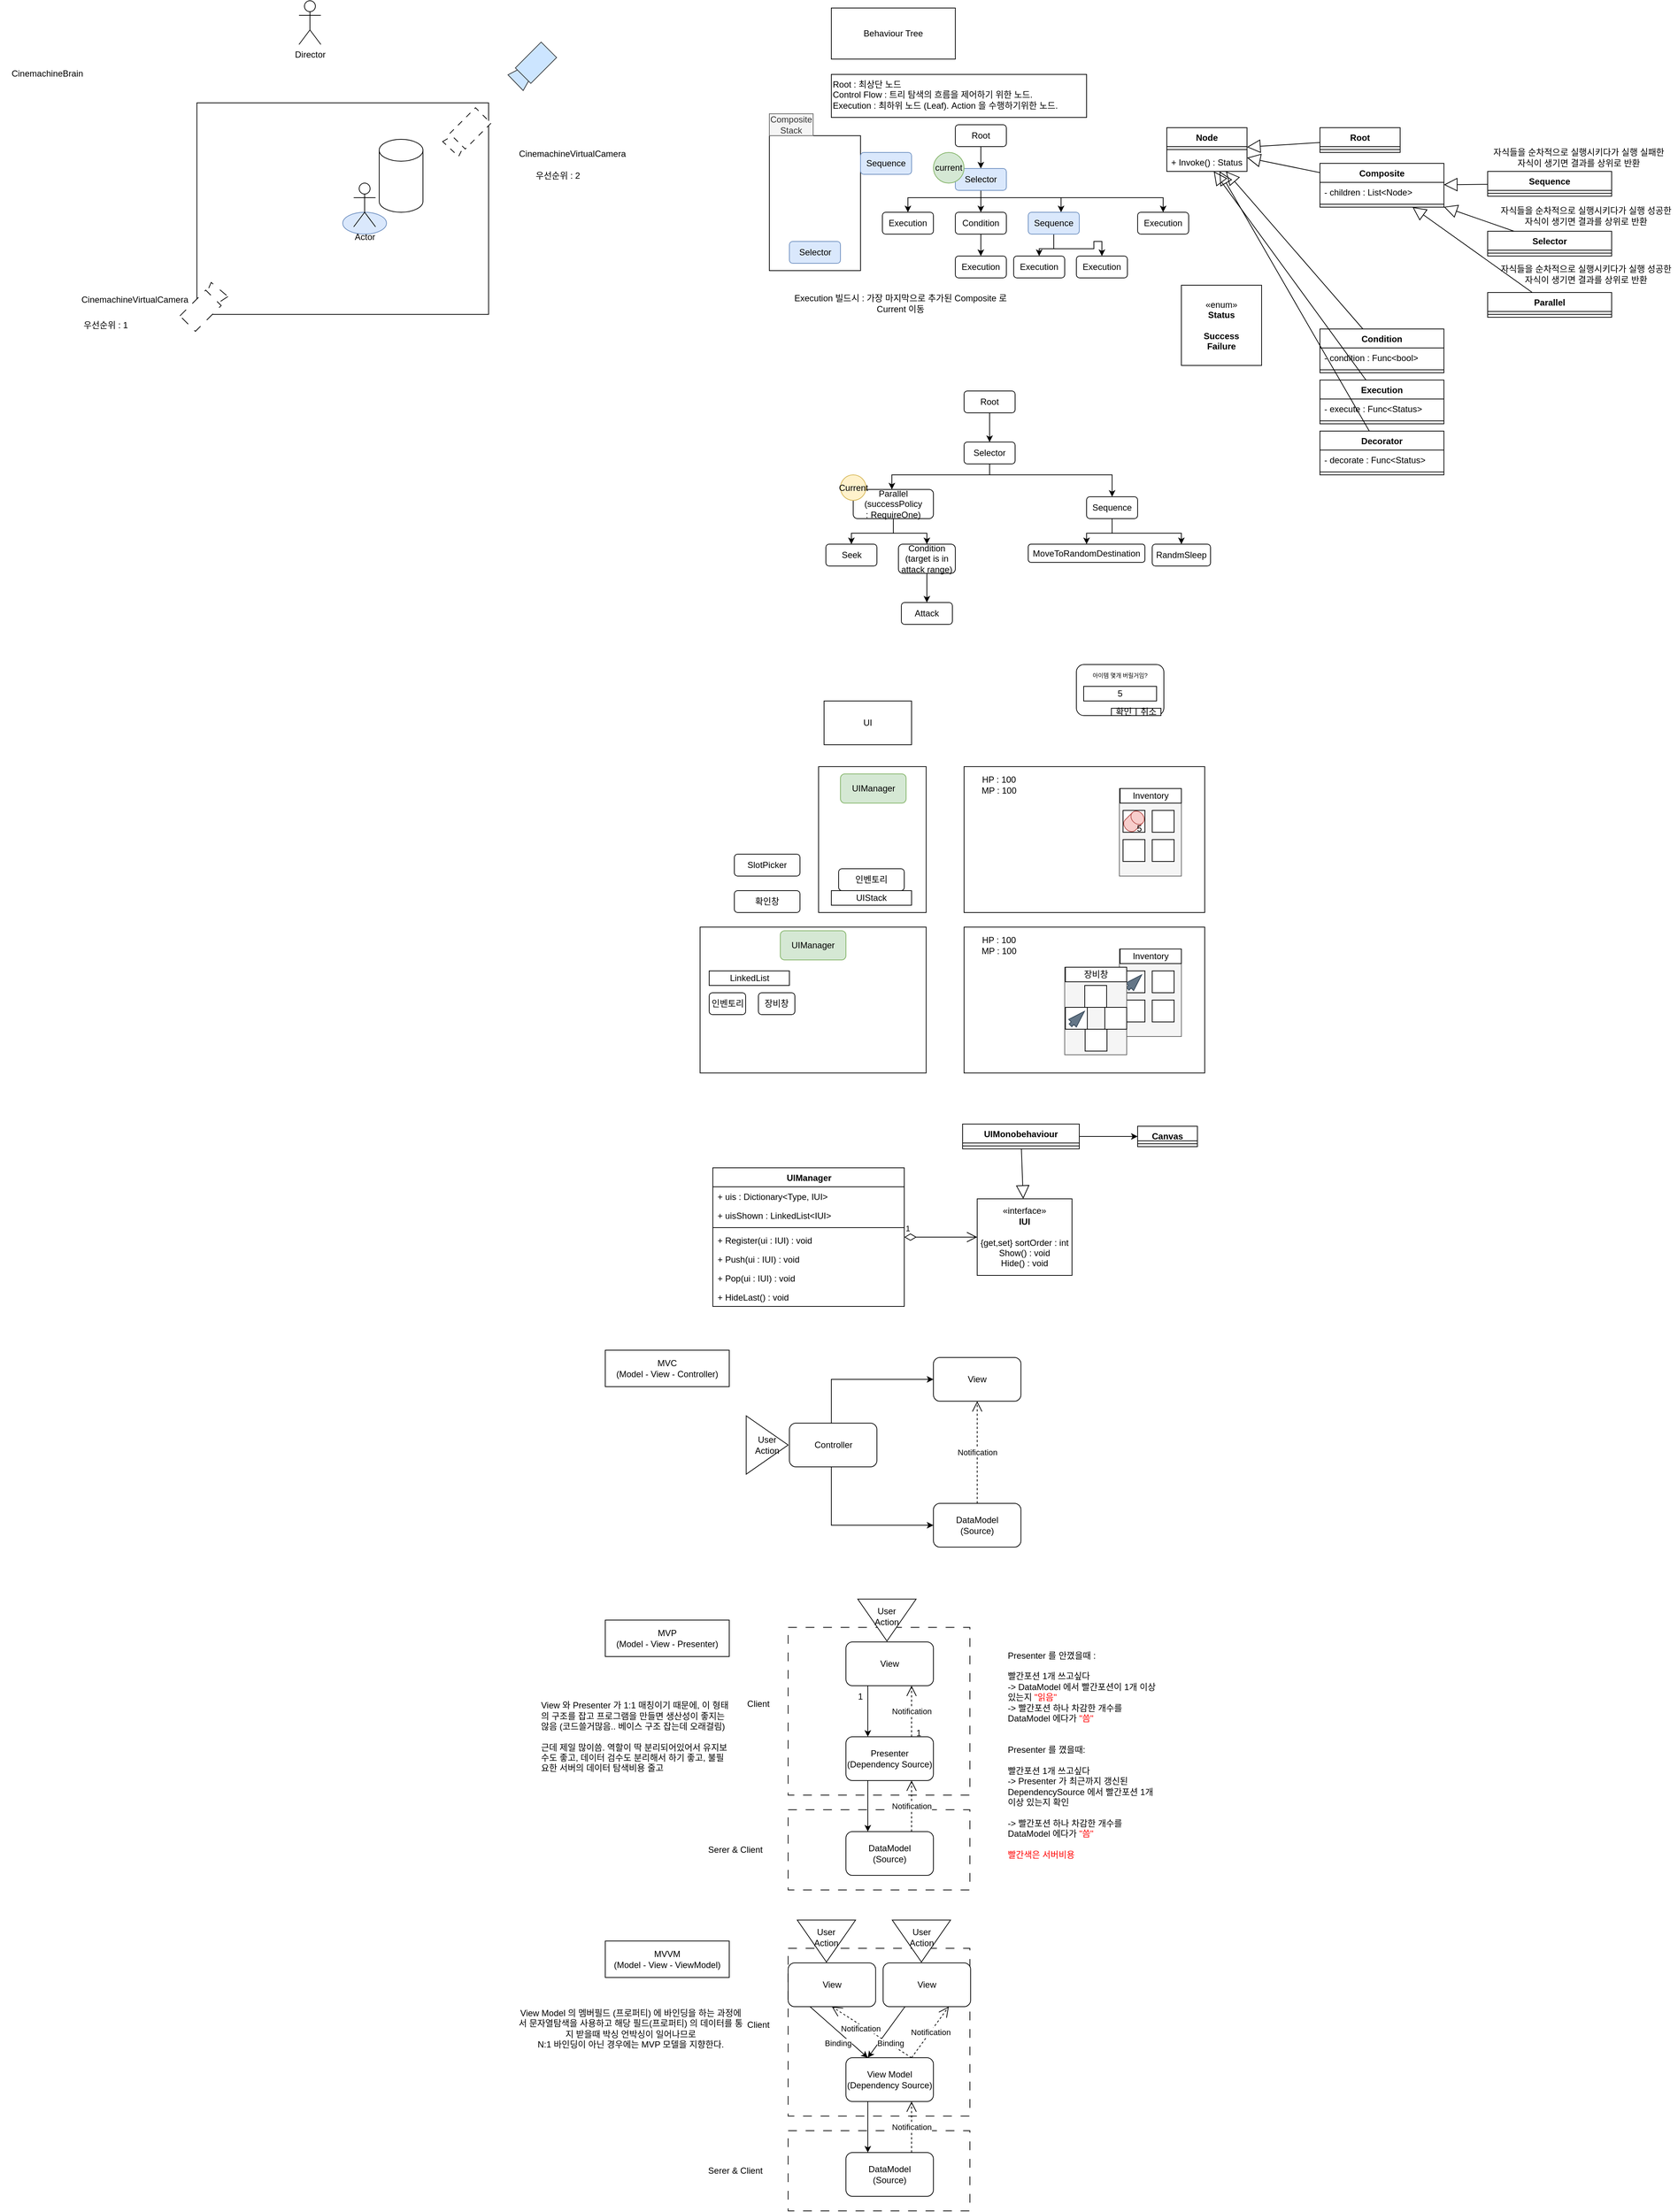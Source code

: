<mxfile version="21.6.9" type="device">
  <diagram name="페이지-1" id="lmgfVAM-oV6-8kWDop3V">
    <mxGraphModel dx="1877" dy="566" grid="1" gridSize="10" guides="1" tooltips="1" connect="1" arrows="1" fold="1" page="1" pageScale="1" pageWidth="827" pageHeight="1169" math="0" shadow="0">
      <root>
        <mxCell id="0" />
        <mxCell id="1" parent="0" />
        <mxCell id="EMMr4c_BlTAURaKAUw6Z-113" value="" style="rounded=0;whiteSpace=wrap;html=1;fillColor=none;dashed=1;dashPattern=12 12;" vertex="1" parent="1">
          <mxGeometry x="810.75" y="2240" width="249.25" height="230" as="geometry" />
        </mxCell>
        <mxCell id="EMMr4c_BlTAURaKAUw6Z-115" value="" style="rounded=0;whiteSpace=wrap;html=1;fillColor=none;dashed=1;dashPattern=12 12;" vertex="1" parent="1">
          <mxGeometry x="810.75" y="2490" width="249.25" height="110" as="geometry" />
        </mxCell>
        <mxCell id="EMMr4c_BlTAURaKAUw6Z-7" value="" style="rounded=0;whiteSpace=wrap;html=1;" vertex="1" parent="1">
          <mxGeometry x="852.5" y="1060" width="147.5" height="200" as="geometry" />
        </mxCell>
        <mxCell id="i2XuRnQPIdFTZDyvF6tK-5" value="" style="rounded=0;whiteSpace=wrap;html=1;" parent="1" vertex="1">
          <mxGeometry x="785" y="195" width="125" height="185" as="geometry" />
        </mxCell>
        <mxCell id="-8ewo_DL88SRV1IVzAWp-5" value="" style="rounded=0;whiteSpace=wrap;html=1;" parent="1" vertex="1">
          <mxGeometry y="150" width="400" height="290" as="geometry" />
        </mxCell>
        <mxCell id="-8ewo_DL88SRV1IVzAWp-1" value="Director&lt;br&gt;" style="shape=umlActor;verticalLabelPosition=bottom;verticalAlign=top;html=1;outlineConnect=0;" parent="1" vertex="1">
          <mxGeometry x="140" y="10" width="30" height="60" as="geometry" />
        </mxCell>
        <mxCell id="-8ewo_DL88SRV1IVzAWp-3" value="" style="shape=cylinder3;whiteSpace=wrap;html=1;boundedLbl=1;backgroundOutline=1;size=15;" parent="1" vertex="1">
          <mxGeometry x="250" y="200" width="60" height="100" as="geometry" />
        </mxCell>
        <mxCell id="-8ewo_DL88SRV1IVzAWp-6" value="" style="ellipse;whiteSpace=wrap;html=1;fillColor=#dae8fc;strokeColor=#6c8ebf;" parent="1" vertex="1">
          <mxGeometry x="200" y="300" width="60" height="30" as="geometry" />
        </mxCell>
        <mxCell id="-8ewo_DL88SRV1IVzAWp-8" value="" style="triangle;whiteSpace=wrap;html=1;rotation=130;dashed=1;dashPattern=12 12;" parent="1" vertex="1">
          <mxGeometry x="-10" y="410" width="50" height="30" as="geometry" />
        </mxCell>
        <mxCell id="-8ewo_DL88SRV1IVzAWp-7" value="" style="rounded=0;whiteSpace=wrap;html=1;rotation=-45;dashed=1;dashPattern=12 12;" parent="1" vertex="1">
          <mxGeometry x="-20" y="420" width="50" height="30" as="geometry" />
        </mxCell>
        <mxCell id="-8ewo_DL88SRV1IVzAWp-2" value="Actor" style="shape=umlActor;verticalLabelPosition=bottom;verticalAlign=top;html=1;outlineConnect=0;" parent="1" vertex="1">
          <mxGeometry x="215" y="260" width="30" height="60" as="geometry" />
        </mxCell>
        <mxCell id="-8ewo_DL88SRV1IVzAWp-12" value="" style="triangle;whiteSpace=wrap;html=1;rotation=-47;dashed=1;dashPattern=8 8;" parent="1" vertex="1">
          <mxGeometry x="340" y="180" width="50" height="30" as="geometry" />
        </mxCell>
        <mxCell id="-8ewo_DL88SRV1IVzAWp-13" value="" style="rounded=0;whiteSpace=wrap;html=1;rotation=-45;dashed=1;dashPattern=8 8;" parent="1" vertex="1">
          <mxGeometry x="350" y="170" width="50" height="30" as="geometry" />
        </mxCell>
        <mxCell id="-8ewo_DL88SRV1IVzAWp-17" value="CinemachineBrain" style="text;html=1;strokeColor=none;fillColor=none;align=center;verticalAlign=middle;whiteSpace=wrap;rounded=0;" parent="1" vertex="1">
          <mxGeometry x="-270" y="90" width="130" height="40" as="geometry" />
        </mxCell>
        <mxCell id="-8ewo_DL88SRV1IVzAWp-18" value="CinemachineVirtualCamera" style="text;html=1;strokeColor=none;fillColor=none;align=center;verticalAlign=middle;whiteSpace=wrap;rounded=0;" parent="1" vertex="1">
          <mxGeometry x="-150" y="400" width="130" height="40" as="geometry" />
        </mxCell>
        <mxCell id="-8ewo_DL88SRV1IVzAWp-19" value="CinemachineVirtualCamera" style="text;html=1;strokeColor=none;fillColor=none;align=center;verticalAlign=middle;whiteSpace=wrap;rounded=0;" parent="1" vertex="1">
          <mxGeometry x="450" y="200" width="130" height="40" as="geometry" />
        </mxCell>
        <mxCell id="-8ewo_DL88SRV1IVzAWp-20" value="우선순위 : 1" style="text;html=1;strokeColor=none;fillColor=none;align=center;verticalAlign=middle;whiteSpace=wrap;rounded=0;" parent="1" vertex="1">
          <mxGeometry x="-170" y="440" width="90" height="30" as="geometry" />
        </mxCell>
        <mxCell id="-8ewo_DL88SRV1IVzAWp-21" value="우선순위 : 2" style="text;html=1;strokeColor=none;fillColor=none;align=center;verticalAlign=middle;whiteSpace=wrap;rounded=0;" parent="1" vertex="1">
          <mxGeometry x="450" y="235" width="90" height="30" as="geometry" />
        </mxCell>
        <mxCell id="-8ewo_DL88SRV1IVzAWp-22" value="" style="triangle;whiteSpace=wrap;html=1;rotation=-44;fillColor=#cce5ff;strokeColor=#36393d;" parent="1" vertex="1">
          <mxGeometry x="430" y="90" width="50" height="30" as="geometry" />
        </mxCell>
        <mxCell id="-8ewo_DL88SRV1IVzAWp-23" value="" style="rounded=0;whiteSpace=wrap;html=1;rotation=-45;fillColor=#cce5ff;strokeColor=#36393d;" parent="1" vertex="1">
          <mxGeometry x="440" y="80" width="50" height="30" as="geometry" />
        </mxCell>
        <mxCell id="1DII25HTffHi8ncwAY7q-1" value="Behaviour Tree" style="rounded=0;whiteSpace=wrap;html=1;" parent="1" vertex="1">
          <mxGeometry x="870" y="20" width="170" height="70" as="geometry" />
        </mxCell>
        <mxCell id="1DII25HTffHi8ncwAY7q-2" value="Root : 최상단 노드&lt;br&gt;Control Flow : 트리 탐색의 흐름을 제어하기 위한 노드.&lt;br&gt;Execution : 최하위 노드 (Leaf). Action 을 수행하기위한 노드." style="rounded=0;whiteSpace=wrap;html=1;align=left;verticalAlign=top;" parent="1" vertex="1">
          <mxGeometry x="870" y="111" width="350" height="59" as="geometry" />
        </mxCell>
        <mxCell id="1DII25HTffHi8ncwAY7q-6" style="edgeStyle=orthogonalEdgeStyle;rounded=0;orthogonalLoop=1;jettySize=auto;html=1;entryX=0.5;entryY=0;entryDx=0;entryDy=0;" parent="1" source="1DII25HTffHi8ncwAY7q-3" target="1DII25HTffHi8ncwAY7q-4" edge="1">
          <mxGeometry relative="1" as="geometry" />
        </mxCell>
        <mxCell id="1DII25HTffHi8ncwAY7q-3" value="Root" style="rounded=1;whiteSpace=wrap;html=1;" parent="1" vertex="1">
          <mxGeometry x="1040" y="180" width="70" height="30" as="geometry" />
        </mxCell>
        <mxCell id="1DII25HTffHi8ncwAY7q-7" style="edgeStyle=orthogonalEdgeStyle;rounded=0;orthogonalLoop=1;jettySize=auto;html=1;entryX=0.5;entryY=0;entryDx=0;entryDy=0;" parent="1" source="1DII25HTffHi8ncwAY7q-4" target="1DII25HTffHi8ncwAY7q-5" edge="1">
          <mxGeometry relative="1" as="geometry" />
        </mxCell>
        <mxCell id="1DII25HTffHi8ncwAY7q-9" style="edgeStyle=orthogonalEdgeStyle;rounded=0;orthogonalLoop=1;jettySize=auto;html=1;entryX=0.5;entryY=0;entryDx=0;entryDy=0;" parent="1" source="1DII25HTffHi8ncwAY7q-4" target="1DII25HTffHi8ncwAY7q-8" edge="1">
          <mxGeometry relative="1" as="geometry">
            <Array as="points">
              <mxPoint x="1075" y="280" />
              <mxPoint x="975" y="280" />
            </Array>
          </mxGeometry>
        </mxCell>
        <mxCell id="1DII25HTffHi8ncwAY7q-11" style="edgeStyle=orthogonalEdgeStyle;rounded=0;orthogonalLoop=1;jettySize=auto;html=1;" parent="1" source="1DII25HTffHi8ncwAY7q-4" target="1DII25HTffHi8ncwAY7q-10" edge="1">
          <mxGeometry relative="1" as="geometry">
            <Array as="points">
              <mxPoint x="1075" y="280" />
              <mxPoint x="1185" y="280" />
            </Array>
          </mxGeometry>
        </mxCell>
        <mxCell id="i2XuRnQPIdFTZDyvF6tK-3" style="edgeStyle=orthogonalEdgeStyle;rounded=0;orthogonalLoop=1;jettySize=auto;html=1;" parent="1" source="1DII25HTffHi8ncwAY7q-4" target="i2XuRnQPIdFTZDyvF6tK-2" edge="1">
          <mxGeometry relative="1" as="geometry">
            <Array as="points">
              <mxPoint x="1075" y="280" />
              <mxPoint x="1325" y="280" />
            </Array>
          </mxGeometry>
        </mxCell>
        <mxCell id="1DII25HTffHi8ncwAY7q-4" value="Selector" style="rounded=1;whiteSpace=wrap;html=1;fillColor=#dae8fc;strokeColor=#6c8ebf;" parent="1" vertex="1">
          <mxGeometry x="1040" y="240" width="70" height="30" as="geometry" />
        </mxCell>
        <mxCell id="1DII25HTffHi8ncwAY7q-17" style="edgeStyle=orthogonalEdgeStyle;rounded=0;orthogonalLoop=1;jettySize=auto;html=1;entryX=0.5;entryY=0;entryDx=0;entryDy=0;" parent="1" source="1DII25HTffHi8ncwAY7q-5" target="1DII25HTffHi8ncwAY7q-16" edge="1">
          <mxGeometry relative="1" as="geometry" />
        </mxCell>
        <mxCell id="1DII25HTffHi8ncwAY7q-5" value="Condition" style="rounded=1;whiteSpace=wrap;html=1;" parent="1" vertex="1">
          <mxGeometry x="1040" y="300" width="70" height="30" as="geometry" />
        </mxCell>
        <mxCell id="1DII25HTffHi8ncwAY7q-8" value="Execution" style="rounded=1;whiteSpace=wrap;html=1;" parent="1" vertex="1">
          <mxGeometry x="940" y="300" width="70" height="30" as="geometry" />
        </mxCell>
        <mxCell id="1DII25HTffHi8ncwAY7q-13" style="edgeStyle=orthogonalEdgeStyle;rounded=0;orthogonalLoop=1;jettySize=auto;html=1;entryX=0.5;entryY=0;entryDx=0;entryDy=0;" parent="1" source="1DII25HTffHi8ncwAY7q-10" target="1DII25HTffHi8ncwAY7q-12" edge="1">
          <mxGeometry relative="1" as="geometry" />
        </mxCell>
        <mxCell id="1DII25HTffHi8ncwAY7q-15" style="edgeStyle=orthogonalEdgeStyle;rounded=0;orthogonalLoop=1;jettySize=auto;html=1;" parent="1" source="1DII25HTffHi8ncwAY7q-10" target="1DII25HTffHi8ncwAY7q-14" edge="1">
          <mxGeometry relative="1" as="geometry" />
        </mxCell>
        <mxCell id="1DII25HTffHi8ncwAY7q-10" value="Sequence" style="rounded=1;whiteSpace=wrap;html=1;fillColor=#dae8fc;strokeColor=#6c8ebf;" parent="1" vertex="1">
          <mxGeometry x="1140" y="300" width="70" height="30" as="geometry" />
        </mxCell>
        <mxCell id="1DII25HTffHi8ncwAY7q-12" value="Execution" style="rounded=1;whiteSpace=wrap;html=1;" parent="1" vertex="1">
          <mxGeometry x="1120" y="360" width="70" height="30" as="geometry" />
        </mxCell>
        <mxCell id="1DII25HTffHi8ncwAY7q-14" value="Execution" style="rounded=1;whiteSpace=wrap;html=1;" parent="1" vertex="1">
          <mxGeometry x="1206" y="360" width="70" height="30" as="geometry" />
        </mxCell>
        <mxCell id="1DII25HTffHi8ncwAY7q-16" value="Execution" style="rounded=1;whiteSpace=wrap;html=1;" parent="1" vertex="1">
          <mxGeometry x="1040" y="360" width="70" height="30" as="geometry" />
        </mxCell>
        <mxCell id="1DII25HTffHi8ncwAY7q-18" value="Node" style="swimlane;fontStyle=1;align=center;verticalAlign=top;childLayout=stackLayout;horizontal=1;startSize=26;horizontalStack=0;resizeParent=1;resizeParentMax=0;resizeLast=0;collapsible=1;marginBottom=0;whiteSpace=wrap;html=1;" parent="1" vertex="1">
          <mxGeometry x="1330" y="184" width="110" height="60" as="geometry" />
        </mxCell>
        <mxCell id="1DII25HTffHi8ncwAY7q-20" value="" style="line;strokeWidth=1;fillColor=none;align=left;verticalAlign=middle;spacingTop=-1;spacingLeft=3;spacingRight=3;rotatable=0;labelPosition=right;points=[];portConstraint=eastwest;strokeColor=inherit;" parent="1DII25HTffHi8ncwAY7q-18" vertex="1">
          <mxGeometry y="26" width="110" height="8" as="geometry" />
        </mxCell>
        <mxCell id="1DII25HTffHi8ncwAY7q-21" value="+ Invoke() : Status" style="text;strokeColor=none;fillColor=none;align=left;verticalAlign=top;spacingLeft=4;spacingRight=4;overflow=hidden;rotatable=0;points=[[0,0.5],[1,0.5]];portConstraint=eastwest;whiteSpace=wrap;html=1;" parent="1DII25HTffHi8ncwAY7q-18" vertex="1">
          <mxGeometry y="34" width="110" height="26" as="geometry" />
        </mxCell>
        <mxCell id="1DII25HTffHi8ncwAY7q-22" value="Root" style="swimlane;fontStyle=1;align=center;verticalAlign=top;childLayout=stackLayout;horizontal=1;startSize=26;horizontalStack=0;resizeParent=1;resizeParentMax=0;resizeLast=0;collapsible=1;marginBottom=0;whiteSpace=wrap;html=1;" parent="1" vertex="1">
          <mxGeometry x="1540" y="184" width="110" height="34" as="geometry" />
        </mxCell>
        <mxCell id="1DII25HTffHi8ncwAY7q-23" value="" style="line;strokeWidth=1;fillColor=none;align=left;verticalAlign=middle;spacingTop=-1;spacingLeft=3;spacingRight=3;rotatable=0;labelPosition=right;points=[];portConstraint=eastwest;strokeColor=inherit;" parent="1DII25HTffHi8ncwAY7q-22" vertex="1">
          <mxGeometry y="26" width="110" height="8" as="geometry" />
        </mxCell>
        <mxCell id="1DII25HTffHi8ncwAY7q-25" value="" style="endArrow=block;endSize=16;endFill=0;html=1;rounded=0;" parent="1" source="1DII25HTffHi8ncwAY7q-22" target="1DII25HTffHi8ncwAY7q-18" edge="1">
          <mxGeometry width="160" relative="1" as="geometry">
            <mxPoint x="1460" y="290" as="sourcePoint" />
            <mxPoint x="1620" y="290" as="targetPoint" />
          </mxGeometry>
        </mxCell>
        <mxCell id="1DII25HTffHi8ncwAY7q-26" value="Composite" style="swimlane;fontStyle=1;align=center;verticalAlign=top;childLayout=stackLayout;horizontal=1;startSize=26;horizontalStack=0;resizeParent=1;resizeParentMax=0;resizeLast=0;collapsible=1;marginBottom=0;whiteSpace=wrap;html=1;" parent="1" vertex="1">
          <mxGeometry x="1540" y="233" width="170" height="60" as="geometry" />
        </mxCell>
        <mxCell id="1DII25HTffHi8ncwAY7q-28" value="- children : List&amp;lt;Node&amp;gt;" style="text;strokeColor=none;fillColor=none;align=left;verticalAlign=top;spacingLeft=4;spacingRight=4;overflow=hidden;rotatable=0;points=[[0,0.5],[1,0.5]];portConstraint=eastwest;whiteSpace=wrap;html=1;" parent="1DII25HTffHi8ncwAY7q-26" vertex="1">
          <mxGeometry y="26" width="170" height="26" as="geometry" />
        </mxCell>
        <mxCell id="1DII25HTffHi8ncwAY7q-27" value="" style="line;strokeWidth=1;fillColor=none;align=left;verticalAlign=middle;spacingTop=-1;spacingLeft=3;spacingRight=3;rotatable=0;labelPosition=right;points=[];portConstraint=eastwest;strokeColor=inherit;" parent="1DII25HTffHi8ncwAY7q-26" vertex="1">
          <mxGeometry y="52" width="170" height="8" as="geometry" />
        </mxCell>
        <mxCell id="1DII25HTffHi8ncwAY7q-29" value="Sequence" style="swimlane;fontStyle=1;align=center;verticalAlign=top;childLayout=stackLayout;horizontal=1;startSize=26;horizontalStack=0;resizeParent=1;resizeParentMax=0;resizeLast=0;collapsible=1;marginBottom=0;whiteSpace=wrap;html=1;" parent="1" vertex="1">
          <mxGeometry x="1770" y="244" width="170" height="34" as="geometry" />
        </mxCell>
        <mxCell id="1DII25HTffHi8ncwAY7q-31" value="" style="line;strokeWidth=1;fillColor=none;align=left;verticalAlign=middle;spacingTop=-1;spacingLeft=3;spacingRight=3;rotatable=0;labelPosition=right;points=[];portConstraint=eastwest;strokeColor=inherit;" parent="1DII25HTffHi8ncwAY7q-29" vertex="1">
          <mxGeometry y="26" width="170" height="8" as="geometry" />
        </mxCell>
        <mxCell id="1DII25HTffHi8ncwAY7q-32" value="" style="endArrow=block;endSize=16;endFill=0;html=1;rounded=0;" parent="1" source="1DII25HTffHi8ncwAY7q-29" target="1DII25HTffHi8ncwAY7q-26" edge="1">
          <mxGeometry width="160" relative="1" as="geometry">
            <mxPoint x="1550" y="214" as="sourcePoint" />
            <mxPoint x="1450" y="221" as="targetPoint" />
          </mxGeometry>
        </mxCell>
        <mxCell id="1DII25HTffHi8ncwAY7q-33" value="자식들을 순차적으로 실행시키다가 실행 실패한 자식이 생기면 결과를 상위로 반환" style="text;html=1;strokeColor=none;fillColor=none;align=center;verticalAlign=middle;whiteSpace=wrap;rounded=0;" parent="1" vertex="1">
          <mxGeometry x="1770" y="210" width="250" height="30" as="geometry" />
        </mxCell>
        <mxCell id="1DII25HTffHi8ncwAY7q-34" value="Selector" style="swimlane;fontStyle=1;align=center;verticalAlign=top;childLayout=stackLayout;horizontal=1;startSize=26;horizontalStack=0;resizeParent=1;resizeParentMax=0;resizeLast=0;collapsible=1;marginBottom=0;whiteSpace=wrap;html=1;" parent="1" vertex="1">
          <mxGeometry x="1770" y="326" width="170" height="34" as="geometry" />
        </mxCell>
        <mxCell id="1DII25HTffHi8ncwAY7q-35" value="" style="line;strokeWidth=1;fillColor=none;align=left;verticalAlign=middle;spacingTop=-1;spacingLeft=3;spacingRight=3;rotatable=0;labelPosition=right;points=[];portConstraint=eastwest;strokeColor=inherit;" parent="1DII25HTffHi8ncwAY7q-34" vertex="1">
          <mxGeometry y="26" width="170" height="8" as="geometry" />
        </mxCell>
        <mxCell id="1DII25HTffHi8ncwAY7q-36" value="자식들을 순차적으로 실행시키다가 실행 성공한 자식이 생기면 결과를 상위로 반환" style="text;html=1;strokeColor=none;fillColor=none;align=center;verticalAlign=middle;whiteSpace=wrap;rounded=0;" parent="1" vertex="1">
          <mxGeometry x="1780" y="290" width="250" height="30" as="geometry" />
        </mxCell>
        <mxCell id="1DII25HTffHi8ncwAY7q-37" value="" style="endArrow=block;endSize=16;endFill=0;html=1;rounded=0;" parent="1" source="1DII25HTffHi8ncwAY7q-34" target="1DII25HTffHi8ncwAY7q-26" edge="1">
          <mxGeometry width="160" relative="1" as="geometry">
            <mxPoint x="1780" y="272" as="sourcePoint" />
            <mxPoint x="1720" y="272" as="targetPoint" />
          </mxGeometry>
        </mxCell>
        <mxCell id="1DII25HTffHi8ncwAY7q-38" value="Parallel" style="swimlane;fontStyle=1;align=center;verticalAlign=top;childLayout=stackLayout;horizontal=1;startSize=26;horizontalStack=0;resizeParent=1;resizeParentMax=0;resizeLast=0;collapsible=1;marginBottom=0;whiteSpace=wrap;html=1;" parent="1" vertex="1">
          <mxGeometry x="1770" y="410" width="170" height="34" as="geometry" />
        </mxCell>
        <mxCell id="1DII25HTffHi8ncwAY7q-39" value="" style="line;strokeWidth=1;fillColor=none;align=left;verticalAlign=middle;spacingTop=-1;spacingLeft=3;spacingRight=3;rotatable=0;labelPosition=right;points=[];portConstraint=eastwest;strokeColor=inherit;" parent="1DII25HTffHi8ncwAY7q-38" vertex="1">
          <mxGeometry y="26" width="170" height="8" as="geometry" />
        </mxCell>
        <mxCell id="1DII25HTffHi8ncwAY7q-40" value="" style="endArrow=block;endSize=16;endFill=0;html=1;rounded=0;" parent="1" source="1DII25HTffHi8ncwAY7q-38" target="1DII25HTffHi8ncwAY7q-26" edge="1">
          <mxGeometry width="160" relative="1" as="geometry">
            <mxPoint x="1816" y="336" as="sourcePoint" />
            <mxPoint x="1720" y="303" as="targetPoint" />
          </mxGeometry>
        </mxCell>
        <mxCell id="1DII25HTffHi8ncwAY7q-41" value="자식들을 순차적으로 실행시키다가 실행 성공한 자식이 생기면 결과를 상위로 반환" style="text;html=1;strokeColor=none;fillColor=none;align=center;verticalAlign=middle;whiteSpace=wrap;rounded=0;" parent="1" vertex="1">
          <mxGeometry x="1780" y="370" width="250" height="30" as="geometry" />
        </mxCell>
        <mxCell id="1DII25HTffHi8ncwAY7q-42" value="" style="endArrow=block;endSize=16;endFill=0;html=1;rounded=0;" parent="1" source="1DII25HTffHi8ncwAY7q-26" target="1DII25HTffHi8ncwAY7q-18" edge="1">
          <mxGeometry width="160" relative="1" as="geometry">
            <mxPoint x="1550" y="214" as="sourcePoint" />
            <mxPoint x="1450" y="221" as="targetPoint" />
          </mxGeometry>
        </mxCell>
        <mxCell id="1DII25HTffHi8ncwAY7q-47" value="Condition" style="swimlane;fontStyle=1;align=center;verticalAlign=top;childLayout=stackLayout;horizontal=1;startSize=26;horizontalStack=0;resizeParent=1;resizeParentMax=0;resizeLast=0;collapsible=1;marginBottom=0;whiteSpace=wrap;html=1;" parent="1" vertex="1">
          <mxGeometry x="1540" y="460" width="170" height="60" as="geometry" />
        </mxCell>
        <mxCell id="1DII25HTffHi8ncwAY7q-48" value="- condition : Func&amp;lt;bool&amp;gt;" style="text;strokeColor=none;fillColor=none;align=left;verticalAlign=top;spacingLeft=4;spacingRight=4;overflow=hidden;rotatable=0;points=[[0,0.5],[1,0.5]];portConstraint=eastwest;whiteSpace=wrap;html=1;" parent="1DII25HTffHi8ncwAY7q-47" vertex="1">
          <mxGeometry y="26" width="170" height="26" as="geometry" />
        </mxCell>
        <mxCell id="1DII25HTffHi8ncwAY7q-49" value="" style="line;strokeWidth=1;fillColor=none;align=left;verticalAlign=middle;spacingTop=-1;spacingLeft=3;spacingRight=3;rotatable=0;labelPosition=right;points=[];portConstraint=eastwest;strokeColor=inherit;" parent="1DII25HTffHi8ncwAY7q-47" vertex="1">
          <mxGeometry y="52" width="170" height="8" as="geometry" />
        </mxCell>
        <mxCell id="1DII25HTffHi8ncwAY7q-50" value="" style="endArrow=block;endSize=16;endFill=0;html=1;rounded=0;" parent="1" source="1DII25HTffHi8ncwAY7q-47" target="1DII25HTffHi8ncwAY7q-18" edge="1">
          <mxGeometry width="160" relative="1" as="geometry">
            <mxPoint x="1550" y="256" as="sourcePoint" />
            <mxPoint x="1450" y="235" as="targetPoint" />
          </mxGeometry>
        </mxCell>
        <mxCell id="1DII25HTffHi8ncwAY7q-51" value="Execution" style="swimlane;fontStyle=1;align=center;verticalAlign=top;childLayout=stackLayout;horizontal=1;startSize=26;horizontalStack=0;resizeParent=1;resizeParentMax=0;resizeLast=0;collapsible=1;marginBottom=0;whiteSpace=wrap;html=1;" parent="1" vertex="1">
          <mxGeometry x="1540" y="530" width="170" height="60" as="geometry" />
        </mxCell>
        <mxCell id="1DII25HTffHi8ncwAY7q-52" value="- execute : Func&amp;lt;Status&amp;gt;" style="text;strokeColor=none;fillColor=none;align=left;verticalAlign=top;spacingLeft=4;spacingRight=4;overflow=hidden;rotatable=0;points=[[0,0.5],[1,0.5]];portConstraint=eastwest;whiteSpace=wrap;html=1;" parent="1DII25HTffHi8ncwAY7q-51" vertex="1">
          <mxGeometry y="26" width="170" height="26" as="geometry" />
        </mxCell>
        <mxCell id="1DII25HTffHi8ncwAY7q-53" value="" style="line;strokeWidth=1;fillColor=none;align=left;verticalAlign=middle;spacingTop=-1;spacingLeft=3;spacingRight=3;rotatable=0;labelPosition=right;points=[];portConstraint=eastwest;strokeColor=inherit;" parent="1DII25HTffHi8ncwAY7q-51" vertex="1">
          <mxGeometry y="52" width="170" height="8" as="geometry" />
        </mxCell>
        <mxCell id="1DII25HTffHi8ncwAY7q-55" value="«enum»&lt;br&gt;&lt;b&gt;Status&lt;br&gt;&lt;br&gt;Success&lt;br&gt;Failure&lt;br&gt;&lt;/b&gt;" style="html=1;whiteSpace=wrap;" parent="1" vertex="1">
          <mxGeometry x="1350" y="400" width="110" height="110" as="geometry" />
        </mxCell>
        <mxCell id="1DII25HTffHi8ncwAY7q-56" value="" style="endArrow=block;endSize=16;endFill=0;html=1;rounded=0;" parent="1" source="1DII25HTffHi8ncwAY7q-51" target="1DII25HTffHi8ncwAY7q-21" edge="1">
          <mxGeometry width="160" relative="1" as="geometry">
            <mxPoint x="1609" y="470" as="sourcePoint" />
            <mxPoint x="1421" y="254" as="targetPoint" />
          </mxGeometry>
        </mxCell>
        <mxCell id="1DII25HTffHi8ncwAY7q-57" value="Decorator" style="swimlane;fontStyle=1;align=center;verticalAlign=top;childLayout=stackLayout;horizontal=1;startSize=26;horizontalStack=0;resizeParent=1;resizeParentMax=0;resizeLast=0;collapsible=1;marginBottom=0;whiteSpace=wrap;html=1;" parent="1" vertex="1">
          <mxGeometry x="1540" y="600" width="170" height="60" as="geometry" />
        </mxCell>
        <mxCell id="1DII25HTffHi8ncwAY7q-58" value="- decorate : Func&amp;lt;Status&amp;gt;" style="text;strokeColor=none;fillColor=none;align=left;verticalAlign=top;spacingLeft=4;spacingRight=4;overflow=hidden;rotatable=0;points=[[0,0.5],[1,0.5]];portConstraint=eastwest;whiteSpace=wrap;html=1;" parent="1DII25HTffHi8ncwAY7q-57" vertex="1">
          <mxGeometry y="26" width="170" height="26" as="geometry" />
        </mxCell>
        <mxCell id="1DII25HTffHi8ncwAY7q-59" value="" style="line;strokeWidth=1;fillColor=none;align=left;verticalAlign=middle;spacingTop=-1;spacingLeft=3;spacingRight=3;rotatable=0;labelPosition=right;points=[];portConstraint=eastwest;strokeColor=inherit;" parent="1DII25HTffHi8ncwAY7q-57" vertex="1">
          <mxGeometry y="52" width="170" height="8" as="geometry" />
        </mxCell>
        <mxCell id="1DII25HTffHi8ncwAY7q-60" value="" style="endArrow=block;endSize=16;endFill=0;html=1;rounded=0;" parent="1" source="1DII25HTffHi8ncwAY7q-57" target="1DII25HTffHi8ncwAY7q-18" edge="1">
          <mxGeometry width="160" relative="1" as="geometry">
            <mxPoint x="1613" y="540" as="sourcePoint" />
            <mxPoint x="1404" y="254" as="targetPoint" />
          </mxGeometry>
        </mxCell>
        <mxCell id="i2XuRnQPIdFTZDyvF6tK-1" value="current" style="ellipse;whiteSpace=wrap;html=1;aspect=fixed;fillColor=#d5e8d4;strokeColor=#82b366;" parent="1" vertex="1">
          <mxGeometry x="1010" y="218" width="42" height="42" as="geometry" />
        </mxCell>
        <mxCell id="i2XuRnQPIdFTZDyvF6tK-2" value="Execution" style="rounded=1;whiteSpace=wrap;html=1;" parent="1" vertex="1">
          <mxGeometry x="1290" y="300" width="70" height="30" as="geometry" />
        </mxCell>
        <mxCell id="i2XuRnQPIdFTZDyvF6tK-4" value="Selector" style="rounded=1;whiteSpace=wrap;html=1;fillColor=#dae8fc;strokeColor=#6c8ebf;" parent="1" vertex="1">
          <mxGeometry x="812.5" y="340" width="70" height="30" as="geometry" />
        </mxCell>
        <mxCell id="i2XuRnQPIdFTZDyvF6tK-6" value="Composite&lt;br&gt;Stack" style="text;html=1;strokeColor=#666666;fillColor=#f5f5f5;align=center;verticalAlign=middle;whiteSpace=wrap;rounded=0;fontColor=#333333;" parent="1" vertex="1">
          <mxGeometry x="785" y="165" width="60" height="30" as="geometry" />
        </mxCell>
        <mxCell id="i2XuRnQPIdFTZDyvF6tK-7" value="Execution 빌드시 : 가장 마지막으로 추가된 Composite 로 Current 이동" style="text;html=1;strokeColor=none;fillColor=none;align=center;verticalAlign=middle;whiteSpace=wrap;rounded=0;" parent="1" vertex="1">
          <mxGeometry x="800" y="410" width="330" height="30" as="geometry" />
        </mxCell>
        <mxCell id="i2XuRnQPIdFTZDyvF6tK-8" value="Sequence" style="rounded=1;whiteSpace=wrap;html=1;fillColor=#dae8fc;strokeColor=#6c8ebf;" parent="1" vertex="1">
          <mxGeometry x="910" y="218" width="70" height="30" as="geometry" />
        </mxCell>
        <mxCell id="i2XuRnQPIdFTZDyvF6tK-11" style="edgeStyle=orthogonalEdgeStyle;rounded=0;orthogonalLoop=1;jettySize=auto;html=1;entryX=0.5;entryY=0;entryDx=0;entryDy=0;" parent="1" source="i2XuRnQPIdFTZDyvF6tK-9" target="i2XuRnQPIdFTZDyvF6tK-10" edge="1">
          <mxGeometry relative="1" as="geometry" />
        </mxCell>
        <mxCell id="i2XuRnQPIdFTZDyvF6tK-9" value="Root" style="rounded=1;whiteSpace=wrap;html=1;" parent="1" vertex="1">
          <mxGeometry x="1052" y="545" width="70" height="30" as="geometry" />
        </mxCell>
        <mxCell id="i2XuRnQPIdFTZDyvF6tK-19" style="edgeStyle=orthogonalEdgeStyle;rounded=0;orthogonalLoop=1;jettySize=auto;html=1;" parent="1" source="i2XuRnQPIdFTZDyvF6tK-10" target="i2XuRnQPIdFTZDyvF6tK-16" edge="1">
          <mxGeometry relative="1" as="geometry">
            <Array as="points">
              <mxPoint x="1087" y="660" />
              <mxPoint x="953" y="660" />
            </Array>
          </mxGeometry>
        </mxCell>
        <mxCell id="i2XuRnQPIdFTZDyvF6tK-25" style="edgeStyle=orthogonalEdgeStyle;rounded=0;orthogonalLoop=1;jettySize=auto;html=1;" parent="1" source="i2XuRnQPIdFTZDyvF6tK-10" target="i2XuRnQPIdFTZDyvF6tK-22" edge="1">
          <mxGeometry relative="1" as="geometry">
            <Array as="points">
              <mxPoint x="1087" y="660" />
              <mxPoint x="1255" y="660" />
            </Array>
          </mxGeometry>
        </mxCell>
        <mxCell id="i2XuRnQPIdFTZDyvF6tK-10" value="Selector" style="rounded=1;whiteSpace=wrap;html=1;" parent="1" vertex="1">
          <mxGeometry x="1052" y="615" width="70" height="30" as="geometry" />
        </mxCell>
        <mxCell id="i2XuRnQPIdFTZDyvF6tK-12" value="Seek" style="rounded=1;whiteSpace=wrap;html=1;" parent="1" vertex="1">
          <mxGeometry x="862.5" y="755" width="70" height="30" as="geometry" />
        </mxCell>
        <mxCell id="i2XuRnQPIdFTZDyvF6tK-15" style="edgeStyle=orthogonalEdgeStyle;rounded=0;orthogonalLoop=1;jettySize=auto;html=1;entryX=0.5;entryY=0;entryDx=0;entryDy=0;" parent="1" source="i2XuRnQPIdFTZDyvF6tK-13" target="i2XuRnQPIdFTZDyvF6tK-14" edge="1">
          <mxGeometry relative="1" as="geometry" />
        </mxCell>
        <mxCell id="i2XuRnQPIdFTZDyvF6tK-13" value="Condition&lt;br&gt;(target is in attack range)" style="rounded=1;whiteSpace=wrap;html=1;" parent="1" vertex="1">
          <mxGeometry x="962" y="755" width="78" height="40" as="geometry" />
        </mxCell>
        <mxCell id="i2XuRnQPIdFTZDyvF6tK-14" value="Attack" style="rounded=1;whiteSpace=wrap;html=1;" parent="1" vertex="1">
          <mxGeometry x="966" y="835" width="70" height="30" as="geometry" />
        </mxCell>
        <mxCell id="i2XuRnQPIdFTZDyvF6tK-17" style="edgeStyle=orthogonalEdgeStyle;rounded=0;orthogonalLoop=1;jettySize=auto;html=1;" parent="1" source="i2XuRnQPIdFTZDyvF6tK-16" target="i2XuRnQPIdFTZDyvF6tK-12" edge="1">
          <mxGeometry relative="1" as="geometry" />
        </mxCell>
        <mxCell id="i2XuRnQPIdFTZDyvF6tK-18" style="edgeStyle=orthogonalEdgeStyle;rounded=0;orthogonalLoop=1;jettySize=auto;html=1;" parent="1" source="i2XuRnQPIdFTZDyvF6tK-16" target="i2XuRnQPIdFTZDyvF6tK-13" edge="1">
          <mxGeometry relative="1" as="geometry" />
        </mxCell>
        <mxCell id="i2XuRnQPIdFTZDyvF6tK-16" value="Parallel&lt;br&gt;(successPolicy&lt;br&gt;: RequireOne)" style="rounded=1;whiteSpace=wrap;html=1;" parent="1" vertex="1">
          <mxGeometry x="900" y="680" width="110" height="40" as="geometry" />
        </mxCell>
        <mxCell id="i2XuRnQPIdFTZDyvF6tK-20" value="MoveToRandomDestination" style="rounded=1;whiteSpace=wrap;html=1;" parent="1" vertex="1">
          <mxGeometry x="1140" y="755" width="160" height="25" as="geometry" />
        </mxCell>
        <mxCell id="i2XuRnQPIdFTZDyvF6tK-21" value="RandmSleep" style="rounded=1;whiteSpace=wrap;html=1;" parent="1" vertex="1">
          <mxGeometry x="1310" y="755" width="80" height="30" as="geometry" />
        </mxCell>
        <mxCell id="i2XuRnQPIdFTZDyvF6tK-23" style="edgeStyle=orthogonalEdgeStyle;rounded=0;orthogonalLoop=1;jettySize=auto;html=1;" parent="1" source="i2XuRnQPIdFTZDyvF6tK-22" target="i2XuRnQPIdFTZDyvF6tK-20" edge="1">
          <mxGeometry relative="1" as="geometry" />
        </mxCell>
        <mxCell id="i2XuRnQPIdFTZDyvF6tK-24" style="edgeStyle=orthogonalEdgeStyle;rounded=0;orthogonalLoop=1;jettySize=auto;html=1;" parent="1" source="i2XuRnQPIdFTZDyvF6tK-22" target="i2XuRnQPIdFTZDyvF6tK-21" edge="1">
          <mxGeometry relative="1" as="geometry">
            <Array as="points">
              <mxPoint x="1255" y="740" />
              <mxPoint x="1350" y="740" />
            </Array>
          </mxGeometry>
        </mxCell>
        <mxCell id="i2XuRnQPIdFTZDyvF6tK-22" value="Sequence" style="rounded=1;whiteSpace=wrap;html=1;" parent="1" vertex="1">
          <mxGeometry x="1220" y="690" width="70" height="30" as="geometry" />
        </mxCell>
        <mxCell id="i2XuRnQPIdFTZDyvF6tK-26" value="Current" style="ellipse;whiteSpace=wrap;html=1;aspect=fixed;fillColor=#fff2cc;strokeColor=#d6b656;" parent="1" vertex="1">
          <mxGeometry x="882.5" y="660" width="35" height="35" as="geometry" />
        </mxCell>
        <mxCell id="EMMr4c_BlTAURaKAUw6Z-1" value="UI" style="rounded=0;whiteSpace=wrap;html=1;" vertex="1" parent="1">
          <mxGeometry x="860" y="970" width="120" height="60" as="geometry" />
        </mxCell>
        <mxCell id="EMMr4c_BlTAURaKAUw6Z-5" value="UIManager" style="rounded=1;whiteSpace=wrap;html=1;fillColor=#d5e8d4;strokeColor=#82b366;" vertex="1" parent="1">
          <mxGeometry x="882.5" y="1070" width="90" height="40" as="geometry" />
        </mxCell>
        <mxCell id="EMMr4c_BlTAURaKAUw6Z-6" value="UIStack" style="rounded=0;whiteSpace=wrap;html=1;" vertex="1" parent="1">
          <mxGeometry x="870" y="1230" width="110" height="20" as="geometry" />
        </mxCell>
        <mxCell id="EMMr4c_BlTAURaKAUw6Z-8" value="" style="rounded=0;whiteSpace=wrap;html=1;" vertex="1" parent="1">
          <mxGeometry x="1052" y="1060" width="330" height="200" as="geometry" />
        </mxCell>
        <mxCell id="EMMr4c_BlTAURaKAUw6Z-9" value="HP : 100&lt;br&gt;MP : 100" style="text;html=1;strokeColor=none;fillColor=none;align=center;verticalAlign=middle;whiteSpace=wrap;rounded=0;" vertex="1" parent="1">
          <mxGeometry x="1070" y="1070" width="60" height="30" as="geometry" />
        </mxCell>
        <mxCell id="EMMr4c_BlTAURaKAUw6Z-11" value="" style="rounded=0;whiteSpace=wrap;html=1;fillColor=#f5f5f5;fontColor=#333333;strokeColor=#666666;" vertex="1" parent="1">
          <mxGeometry x="1265" y="1090" width="85" height="120" as="geometry" />
        </mxCell>
        <mxCell id="EMMr4c_BlTAURaKAUw6Z-12" value="Inventory" style="rounded=0;whiteSpace=wrap;html=1;" vertex="1" parent="1">
          <mxGeometry x="1266" y="1090" width="84" height="20" as="geometry" />
        </mxCell>
        <mxCell id="EMMr4c_BlTAURaKAUw6Z-14" value="" style="whiteSpace=wrap;html=1;aspect=fixed;" vertex="1" parent="1">
          <mxGeometry x="1270" y="1120" width="30" height="30" as="geometry" />
        </mxCell>
        <mxCell id="EMMr4c_BlTAURaKAUw6Z-15" value="" style="whiteSpace=wrap;html=1;aspect=fixed;" vertex="1" parent="1">
          <mxGeometry x="1310" y="1120" width="30" height="30" as="geometry" />
        </mxCell>
        <mxCell id="EMMr4c_BlTAURaKAUw6Z-16" value="" style="whiteSpace=wrap;html=1;aspect=fixed;" vertex="1" parent="1">
          <mxGeometry x="1270" y="1160" width="30" height="30" as="geometry" />
        </mxCell>
        <mxCell id="EMMr4c_BlTAURaKAUw6Z-17" value="" style="whiteSpace=wrap;html=1;aspect=fixed;" vertex="1" parent="1">
          <mxGeometry x="1310" y="1160" width="30" height="30" as="geometry" />
        </mxCell>
        <mxCell id="EMMr4c_BlTAURaKAUw6Z-18" value="" style="shape=cylinder3;whiteSpace=wrap;html=1;boundedLbl=1;backgroundOutline=1;size=8;fillColor=#f8cecc;strokeColor=#b85450;rotation=45;" vertex="1" parent="1">
          <mxGeometry x="1275" y="1120" width="20" height="30" as="geometry" />
        </mxCell>
        <mxCell id="EMMr4c_BlTAURaKAUw6Z-19" value="5" style="text;html=1;strokeColor=none;fillColor=none;align=center;verticalAlign=middle;whiteSpace=wrap;rounded=0;" vertex="1" parent="1">
          <mxGeometry x="1275" y="1139" width="35" height="11" as="geometry" />
        </mxCell>
        <mxCell id="EMMr4c_BlTAURaKAUw6Z-21" value="" style="rounded=1;whiteSpace=wrap;html=1;" vertex="1" parent="1">
          <mxGeometry x="1206" y="920" width="120" height="70" as="geometry" />
        </mxCell>
        <mxCell id="EMMr4c_BlTAURaKAUw6Z-23" value="아이템 몇개 버릴거임?" style="text;html=1;strokeColor=none;fillColor=none;align=center;verticalAlign=middle;whiteSpace=wrap;rounded=0;fontSize=8;" vertex="1" parent="1">
          <mxGeometry x="1206" y="920" width="120" height="30" as="geometry" />
        </mxCell>
        <mxCell id="EMMr4c_BlTAURaKAUw6Z-24" value="5" style="rounded=0;whiteSpace=wrap;html=1;" vertex="1" parent="1">
          <mxGeometry x="1216" y="950" width="100" height="20" as="geometry" />
        </mxCell>
        <mxCell id="EMMr4c_BlTAURaKAUw6Z-25" value="확인" style="rounded=0;whiteSpace=wrap;html=1;" vertex="1" parent="1">
          <mxGeometry x="1254" y="980" width="34" height="10" as="geometry" />
        </mxCell>
        <mxCell id="EMMr4c_BlTAURaKAUw6Z-26" value="취소" style="rounded=0;whiteSpace=wrap;html=1;" vertex="1" parent="1">
          <mxGeometry x="1288" y="980" width="34" height="10" as="geometry" />
        </mxCell>
        <mxCell id="EMMr4c_BlTAURaKAUw6Z-27" value="인벤토리" style="rounded=1;whiteSpace=wrap;html=1;" vertex="1" parent="1">
          <mxGeometry x="880" y="1200" width="90" height="30" as="geometry" />
        </mxCell>
        <mxCell id="EMMr4c_BlTAURaKAUw6Z-29" value="SlotPicker" style="rounded=1;whiteSpace=wrap;html=1;" vertex="1" parent="1">
          <mxGeometry x="737" y="1180" width="90" height="30" as="geometry" />
        </mxCell>
        <mxCell id="EMMr4c_BlTAURaKAUw6Z-30" value="확인창" style="rounded=1;whiteSpace=wrap;html=1;" vertex="1" parent="1">
          <mxGeometry x="737" y="1230" width="90" height="30" as="geometry" />
        </mxCell>
        <mxCell id="EMMr4c_BlTAURaKAUw6Z-31" value="" style="rounded=0;whiteSpace=wrap;html=1;" vertex="1" parent="1">
          <mxGeometry x="690" y="1280" width="310" height="200" as="geometry" />
        </mxCell>
        <mxCell id="EMMr4c_BlTAURaKAUw6Z-32" value="UIManager" style="rounded=1;whiteSpace=wrap;html=1;fillColor=#d5e8d4;strokeColor=#82b366;" vertex="1" parent="1">
          <mxGeometry x="800" y="1285" width="90" height="40" as="geometry" />
        </mxCell>
        <mxCell id="EMMr4c_BlTAURaKAUw6Z-33" value="LinkedList" style="rounded=0;whiteSpace=wrap;html=1;" vertex="1" parent="1">
          <mxGeometry x="702.5" y="1340" width="110" height="20" as="geometry" />
        </mxCell>
        <mxCell id="EMMr4c_BlTAURaKAUw6Z-34" value="" style="rounded=0;whiteSpace=wrap;html=1;" vertex="1" parent="1">
          <mxGeometry x="1052" y="1280" width="330" height="200" as="geometry" />
        </mxCell>
        <mxCell id="EMMr4c_BlTAURaKAUw6Z-35" value="HP : 100&lt;br&gt;MP : 100" style="text;html=1;strokeColor=none;fillColor=none;align=center;verticalAlign=middle;whiteSpace=wrap;rounded=0;" vertex="1" parent="1">
          <mxGeometry x="1070" y="1290" width="60" height="30" as="geometry" />
        </mxCell>
        <mxCell id="EMMr4c_BlTAURaKAUw6Z-36" value="" style="rounded=0;whiteSpace=wrap;html=1;fillColor=#f5f5f5;fontColor=#333333;strokeColor=#666666;" vertex="1" parent="1">
          <mxGeometry x="1265" y="1310" width="85" height="120" as="geometry" />
        </mxCell>
        <mxCell id="EMMr4c_BlTAURaKAUw6Z-37" value="Inventory" style="rounded=0;whiteSpace=wrap;html=1;" vertex="1" parent="1">
          <mxGeometry x="1266" y="1310" width="84" height="20" as="geometry" />
        </mxCell>
        <mxCell id="EMMr4c_BlTAURaKAUw6Z-38" value="" style="whiteSpace=wrap;html=1;aspect=fixed;" vertex="1" parent="1">
          <mxGeometry x="1270" y="1340" width="30" height="30" as="geometry" />
        </mxCell>
        <mxCell id="EMMr4c_BlTAURaKAUw6Z-39" value="" style="whiteSpace=wrap;html=1;aspect=fixed;" vertex="1" parent="1">
          <mxGeometry x="1310" y="1340" width="30" height="30" as="geometry" />
        </mxCell>
        <mxCell id="EMMr4c_BlTAURaKAUw6Z-40" value="" style="whiteSpace=wrap;html=1;aspect=fixed;" vertex="1" parent="1">
          <mxGeometry x="1270" y="1380" width="30" height="30" as="geometry" />
        </mxCell>
        <mxCell id="EMMr4c_BlTAURaKAUw6Z-41" value="" style="whiteSpace=wrap;html=1;aspect=fixed;" vertex="1" parent="1">
          <mxGeometry x="1310" y="1380" width="30" height="30" as="geometry" />
        </mxCell>
        <mxCell id="EMMr4c_BlTAURaKAUw6Z-54" value="" style="shape=flexArrow;endArrow=classic;html=1;rounded=0;width=5.2;endSize=7.408;endWidth=8.72;fillColor=#647687;strokeColor=#314354;" edge="1" parent="1">
          <mxGeometry width="50" height="50" relative="1" as="geometry">
            <mxPoint x="1276" y="1365" as="sourcePoint" />
            <mxPoint x="1296" y="1345" as="targetPoint" />
          </mxGeometry>
        </mxCell>
        <mxCell id="EMMr4c_BlTAURaKAUw6Z-55" value="" style="rounded=0;whiteSpace=wrap;html=1;fillColor=#f5f5f5;fontColor=#333333;strokeColor=#666666;" vertex="1" parent="1">
          <mxGeometry x="1190" y="1335" width="85" height="120" as="geometry" />
        </mxCell>
        <mxCell id="EMMr4c_BlTAURaKAUw6Z-56" value="장비창" style="rounded=0;whiteSpace=wrap;html=1;" vertex="1" parent="1">
          <mxGeometry x="1191" y="1335" width="84" height="20" as="geometry" />
        </mxCell>
        <mxCell id="EMMr4c_BlTAURaKAUw6Z-58" value="" style="whiteSpace=wrap;html=1;aspect=fixed;" vertex="1" parent="1">
          <mxGeometry x="1217.5" y="1360" width="30" height="30" as="geometry" />
        </mxCell>
        <mxCell id="EMMr4c_BlTAURaKAUw6Z-59" value="" style="whiteSpace=wrap;html=1;aspect=fixed;" vertex="1" parent="1">
          <mxGeometry x="1191" y="1390" width="30" height="30" as="geometry" />
        </mxCell>
        <mxCell id="EMMr4c_BlTAURaKAUw6Z-60" value="" style="whiteSpace=wrap;html=1;aspect=fixed;" vertex="1" parent="1">
          <mxGeometry x="1245" y="1390" width="30" height="30" as="geometry" />
        </mxCell>
        <mxCell id="EMMr4c_BlTAURaKAUw6Z-62" value="" style="whiteSpace=wrap;html=1;aspect=fixed;" vertex="1" parent="1">
          <mxGeometry x="1218" y="1420" width="30" height="30" as="geometry" />
        </mxCell>
        <mxCell id="EMMr4c_BlTAURaKAUw6Z-63" value="" style="shape=flexArrow;endArrow=classic;html=1;rounded=0;width=5.2;endSize=7.408;endWidth=8.72;fillColor=#647687;strokeColor=#314354;" edge="1" parent="1">
          <mxGeometry width="50" height="50" relative="1" as="geometry">
            <mxPoint x="1197.5" y="1415" as="sourcePoint" />
            <mxPoint x="1217.5" y="1395" as="targetPoint" />
          </mxGeometry>
        </mxCell>
        <mxCell id="EMMr4c_BlTAURaKAUw6Z-64" value="장비창" style="rounded=1;whiteSpace=wrap;html=1;" vertex="1" parent="1">
          <mxGeometry x="770" y="1370" width="50" height="30" as="geometry" />
        </mxCell>
        <mxCell id="EMMr4c_BlTAURaKAUw6Z-66" value="인벤토리" style="rounded=1;whiteSpace=wrap;html=1;" vertex="1" parent="1">
          <mxGeometry x="702.5" y="1370" width="50" height="30" as="geometry" />
        </mxCell>
        <mxCell id="EMMr4c_BlTAURaKAUw6Z-93" style="edgeStyle=orthogonalEdgeStyle;rounded=0;orthogonalLoop=1;jettySize=auto;html=1;entryX=0;entryY=0.5;entryDx=0;entryDy=0;" edge="1" parent="1" source="EMMr4c_BlTAURaKAUw6Z-68" target="EMMr4c_BlTAURaKAUw6Z-88">
          <mxGeometry relative="1" as="geometry" />
        </mxCell>
        <mxCell id="EMMr4c_BlTAURaKAUw6Z-68" value="UIMonobehaviour" style="swimlane;fontStyle=1;align=center;verticalAlign=top;childLayout=stackLayout;horizontal=1;startSize=26;horizontalStack=0;resizeParent=1;resizeParentMax=0;resizeLast=0;collapsible=1;marginBottom=0;whiteSpace=wrap;html=1;" vertex="1" parent="1">
          <mxGeometry x="1050" y="1550" width="160" height="34" as="geometry" />
        </mxCell>
        <mxCell id="EMMr4c_BlTAURaKAUw6Z-70" value="" style="line;strokeWidth=1;fillColor=none;align=left;verticalAlign=middle;spacingTop=-1;spacingLeft=3;spacingRight=3;rotatable=0;labelPosition=right;points=[];portConstraint=eastwest;strokeColor=inherit;" vertex="1" parent="EMMr4c_BlTAURaKAUw6Z-68">
          <mxGeometry y="26" width="160" height="8" as="geometry" />
        </mxCell>
        <mxCell id="EMMr4c_BlTAURaKAUw6Z-73" value="UIManager" style="swimlane;fontStyle=1;align=center;verticalAlign=top;childLayout=stackLayout;horizontal=1;startSize=26;horizontalStack=0;resizeParent=1;resizeParentMax=0;resizeLast=0;collapsible=1;marginBottom=0;whiteSpace=wrap;html=1;" vertex="1" parent="1">
          <mxGeometry x="707.5" y="1610" width="262.5" height="190" as="geometry" />
        </mxCell>
        <mxCell id="EMMr4c_BlTAURaKAUw6Z-75" value="+ uis : Dictionary&amp;lt;Type, IUI&amp;gt;" style="text;strokeColor=none;fillColor=none;align=left;verticalAlign=top;spacingLeft=4;spacingRight=4;overflow=hidden;rotatable=0;points=[[0,0.5],[1,0.5]];portConstraint=eastwest;whiteSpace=wrap;html=1;" vertex="1" parent="EMMr4c_BlTAURaKAUw6Z-73">
          <mxGeometry y="26" width="262.5" height="26" as="geometry" />
        </mxCell>
        <mxCell id="EMMr4c_BlTAURaKAUw6Z-79" value="+ uisShown : LinkedList&amp;lt;IUI&amp;gt;" style="text;strokeColor=none;fillColor=none;align=left;verticalAlign=top;spacingLeft=4;spacingRight=4;overflow=hidden;rotatable=0;points=[[0,0.5],[1,0.5]];portConstraint=eastwest;whiteSpace=wrap;html=1;" vertex="1" parent="EMMr4c_BlTAURaKAUw6Z-73">
          <mxGeometry y="52" width="262.5" height="26" as="geometry" />
        </mxCell>
        <mxCell id="EMMr4c_BlTAURaKAUw6Z-74" value="" style="line;strokeWidth=1;fillColor=none;align=left;verticalAlign=middle;spacingTop=-1;spacingLeft=3;spacingRight=3;rotatable=0;labelPosition=right;points=[];portConstraint=eastwest;strokeColor=inherit;" vertex="1" parent="EMMr4c_BlTAURaKAUw6Z-73">
          <mxGeometry y="78" width="262.5" height="8" as="geometry" />
        </mxCell>
        <mxCell id="EMMr4c_BlTAURaKAUw6Z-80" value="+ Register(ui : IUI) : void" style="text;strokeColor=none;fillColor=none;align=left;verticalAlign=top;spacingLeft=4;spacingRight=4;overflow=hidden;rotatable=0;points=[[0,0.5],[1,0.5]];portConstraint=eastwest;whiteSpace=wrap;html=1;" vertex="1" parent="EMMr4c_BlTAURaKAUw6Z-73">
          <mxGeometry y="86" width="262.5" height="26" as="geometry" />
        </mxCell>
        <mxCell id="EMMr4c_BlTAURaKAUw6Z-81" value="+ Push(ui : IUI) : void" style="text;strokeColor=none;fillColor=none;align=left;verticalAlign=top;spacingLeft=4;spacingRight=4;overflow=hidden;rotatable=0;points=[[0,0.5],[1,0.5]];portConstraint=eastwest;whiteSpace=wrap;html=1;" vertex="1" parent="EMMr4c_BlTAURaKAUw6Z-73">
          <mxGeometry y="112" width="262.5" height="26" as="geometry" />
        </mxCell>
        <mxCell id="EMMr4c_BlTAURaKAUw6Z-83" value="+ Pop(ui : IUI) : void" style="text;strokeColor=none;fillColor=none;align=left;verticalAlign=top;spacingLeft=4;spacingRight=4;overflow=hidden;rotatable=0;points=[[0,0.5],[1,0.5]];portConstraint=eastwest;whiteSpace=wrap;html=1;" vertex="1" parent="EMMr4c_BlTAURaKAUw6Z-73">
          <mxGeometry y="138" width="262.5" height="26" as="geometry" />
        </mxCell>
        <mxCell id="EMMr4c_BlTAURaKAUw6Z-84" value="+ HideLast() : void" style="text;strokeColor=none;fillColor=none;align=left;verticalAlign=top;spacingLeft=4;spacingRight=4;overflow=hidden;rotatable=0;points=[[0,0.5],[1,0.5]];portConstraint=eastwest;whiteSpace=wrap;html=1;" vertex="1" parent="EMMr4c_BlTAURaKAUw6Z-73">
          <mxGeometry y="164" width="262.5" height="26" as="geometry" />
        </mxCell>
        <mxCell id="EMMr4c_BlTAURaKAUw6Z-77" value="«interface»&lt;br&gt;&lt;b&gt;IUI&lt;br&gt;&lt;/b&gt;&lt;br&gt;{get,set} sortOrder : int&lt;br&gt;Show() : void&lt;br&gt;Hide() : void" style="html=1;whiteSpace=wrap;" vertex="1" parent="1">
          <mxGeometry x="1070" y="1652.5" width="130" height="105" as="geometry" />
        </mxCell>
        <mxCell id="EMMr4c_BlTAURaKAUw6Z-78" value="" style="endArrow=block;endSize=16;endFill=0;html=1;rounded=0;" edge="1" parent="1" source="EMMr4c_BlTAURaKAUw6Z-68" target="EMMr4c_BlTAURaKAUw6Z-77">
          <mxGeometry width="160" relative="1" as="geometry">
            <mxPoint x="1100" y="1600" as="sourcePoint" />
            <mxPoint x="1260" y="1600" as="targetPoint" />
          </mxGeometry>
        </mxCell>
        <mxCell id="EMMr4c_BlTAURaKAUw6Z-85" value="1" style="endArrow=open;html=1;endSize=12;startArrow=diamondThin;startSize=14;startFill=0;edgeStyle=orthogonalEdgeStyle;align=left;verticalAlign=bottom;rounded=0;" edge="1" parent="1" source="EMMr4c_BlTAURaKAUw6Z-73" target="EMMr4c_BlTAURaKAUw6Z-77">
          <mxGeometry x="-1" y="3" relative="1" as="geometry">
            <mxPoint x="980" y="1600" as="sourcePoint" />
            <mxPoint x="1140" y="1600" as="targetPoint" />
          </mxGeometry>
        </mxCell>
        <mxCell id="EMMr4c_BlTAURaKAUw6Z-88" value="Canvas" style="swimlane;fontStyle=1;align=center;verticalAlign=top;childLayout=stackLayout;horizontal=1;startSize=20;horizontalStack=0;resizeParent=1;resizeParentMax=0;resizeLast=0;collapsible=1;marginBottom=0;whiteSpace=wrap;html=1;" vertex="1" parent="1">
          <mxGeometry x="1290" y="1553" width="82" height="28" as="geometry" />
        </mxCell>
        <mxCell id="EMMr4c_BlTAURaKAUw6Z-90" value="" style="line;strokeWidth=1;fillColor=none;align=left;verticalAlign=middle;spacingTop=-1;spacingLeft=3;spacingRight=3;rotatable=0;labelPosition=right;points=[];portConstraint=eastwest;strokeColor=inherit;" vertex="1" parent="EMMr4c_BlTAURaKAUw6Z-88">
          <mxGeometry y="20" width="82" height="8" as="geometry" />
        </mxCell>
        <mxCell id="EMMr4c_BlTAURaKAUw6Z-94" value="DataModel&lt;br&gt;(Source)" style="rounded=1;whiteSpace=wrap;html=1;" vertex="1" parent="1">
          <mxGeometry x="1010" y="2070" width="120" height="60" as="geometry" />
        </mxCell>
        <mxCell id="EMMr4c_BlTAURaKAUw6Z-95" value="View" style="rounded=1;whiteSpace=wrap;html=1;" vertex="1" parent="1">
          <mxGeometry x="1010" y="1870" width="120" height="60" as="geometry" />
        </mxCell>
        <mxCell id="EMMr4c_BlTAURaKAUw6Z-96" value="Notification" style="endArrow=open;endSize=12;dashed=1;html=1;rounded=0;" edge="1" parent="1" source="EMMr4c_BlTAURaKAUw6Z-94" target="EMMr4c_BlTAURaKAUw6Z-95">
          <mxGeometry width="160" relative="1" as="geometry">
            <mxPoint x="960" y="2050" as="sourcePoint" />
            <mxPoint x="1120" y="2050" as="targetPoint" />
          </mxGeometry>
        </mxCell>
        <mxCell id="EMMr4c_BlTAURaKAUw6Z-97" value="MVC&lt;br&gt;(Model - View - Controller)" style="html=1;whiteSpace=wrap;" vertex="1" parent="1">
          <mxGeometry x="560" y="1860" width="170" height="50" as="geometry" />
        </mxCell>
        <mxCell id="EMMr4c_BlTAURaKAUw6Z-100" style="edgeStyle=orthogonalEdgeStyle;rounded=0;orthogonalLoop=1;jettySize=auto;html=1;entryX=0;entryY=0.5;entryDx=0;entryDy=0;" edge="1" parent="1" source="EMMr4c_BlTAURaKAUw6Z-98" target="EMMr4c_BlTAURaKAUw6Z-94">
          <mxGeometry relative="1" as="geometry">
            <mxPoint x="950" y="2000" as="sourcePoint" />
            <Array as="points">
              <mxPoint x="870" y="2100" />
            </Array>
          </mxGeometry>
        </mxCell>
        <mxCell id="EMMr4c_BlTAURaKAUw6Z-101" style="edgeStyle=orthogonalEdgeStyle;rounded=0;orthogonalLoop=1;jettySize=auto;html=1;" edge="1" parent="1" source="EMMr4c_BlTAURaKAUw6Z-98" target="EMMr4c_BlTAURaKAUw6Z-95">
          <mxGeometry relative="1" as="geometry">
            <Array as="points">
              <mxPoint x="870" y="1900" />
            </Array>
          </mxGeometry>
        </mxCell>
        <mxCell id="EMMr4c_BlTAURaKAUw6Z-98" value="Controller" style="rounded=1;whiteSpace=wrap;html=1;" vertex="1" parent="1">
          <mxGeometry x="812.5" y="1960" width="120" height="60" as="geometry" />
        </mxCell>
        <mxCell id="EMMr4c_BlTAURaKAUw6Z-99" value="User&lt;br&gt;Action" style="triangle;whiteSpace=wrap;html=1;" vertex="1" parent="1">
          <mxGeometry x="753.25" y="1950" width="57.5" height="80" as="geometry" />
        </mxCell>
        <mxCell id="EMMr4c_BlTAURaKAUw6Z-102" value="DataModel&lt;br&gt;(Source)" style="rounded=1;whiteSpace=wrap;html=1;" vertex="1" parent="1">
          <mxGeometry x="890" y="2520" width="120" height="60" as="geometry" />
        </mxCell>
        <mxCell id="EMMr4c_BlTAURaKAUw6Z-103" value="View" style="rounded=1;whiteSpace=wrap;html=1;" vertex="1" parent="1">
          <mxGeometry x="890" y="2260" width="120" height="60" as="geometry" />
        </mxCell>
        <mxCell id="EMMr4c_BlTAURaKAUw6Z-105" value="Presenter&lt;br&gt;(Dependency Source)" style="rounded=1;whiteSpace=wrap;html=1;" vertex="1" parent="1">
          <mxGeometry x="890" y="2390" width="120" height="60" as="geometry" />
        </mxCell>
        <mxCell id="EMMr4c_BlTAURaKAUw6Z-106" value="" style="triangle;whiteSpace=wrap;html=1;rotation=90;" vertex="1" parent="1">
          <mxGeometry x="917.5" y="2190" width="57.5" height="80" as="geometry" />
        </mxCell>
        <mxCell id="EMMr4c_BlTAURaKAUw6Z-107" value="User&lt;br&gt;Action" style="text;html=1;strokeColor=none;fillColor=none;align=center;verticalAlign=middle;whiteSpace=wrap;rounded=0;" vertex="1" parent="1">
          <mxGeometry x="916.25" y="2210" width="60" height="30" as="geometry" />
        </mxCell>
        <mxCell id="EMMr4c_BlTAURaKAUw6Z-109" value="" style="endArrow=classic;html=1;rounded=0;exitX=0.25;exitY=1;exitDx=0;exitDy=0;entryX=0.25;entryY=0;entryDx=0;entryDy=0;" edge="1" parent="1" source="EMMr4c_BlTAURaKAUw6Z-105" target="EMMr4c_BlTAURaKAUw6Z-102">
          <mxGeometry width="50" height="50" relative="1" as="geometry">
            <mxPoint x="1010" y="2440" as="sourcePoint" />
            <mxPoint x="1060" y="2390" as="targetPoint" />
          </mxGeometry>
        </mxCell>
        <mxCell id="EMMr4c_BlTAURaKAUw6Z-110" value="Notification" style="endArrow=open;endSize=12;dashed=1;html=1;rounded=0;exitX=0.75;exitY=0;exitDx=0;exitDy=0;entryX=0.75;entryY=1;entryDx=0;entryDy=0;" edge="1" parent="1" source="EMMr4c_BlTAURaKAUw6Z-102" target="EMMr4c_BlTAURaKAUw6Z-105">
          <mxGeometry width="160" relative="1" as="geometry">
            <mxPoint x="960" y="2410" as="sourcePoint" />
            <mxPoint x="1120" y="2410" as="targetPoint" />
          </mxGeometry>
        </mxCell>
        <mxCell id="EMMr4c_BlTAURaKAUw6Z-111" value="" style="endArrow=classic;html=1;rounded=0;exitX=0.25;exitY=1;exitDx=0;exitDy=0;entryX=0.25;entryY=0;entryDx=0;entryDy=0;" edge="1" parent="1" source="EMMr4c_BlTAURaKAUw6Z-103" target="EMMr4c_BlTAURaKAUw6Z-105">
          <mxGeometry width="50" height="50" relative="1" as="geometry">
            <mxPoint x="930" y="2460" as="sourcePoint" />
            <mxPoint x="930" y="2530" as="targetPoint" />
          </mxGeometry>
        </mxCell>
        <mxCell id="EMMr4c_BlTAURaKAUw6Z-112" value="Notification" style="endArrow=open;endSize=12;dashed=1;html=1;rounded=0;exitX=0.75;exitY=0;exitDx=0;exitDy=0;entryX=0.75;entryY=1;entryDx=0;entryDy=0;" edge="1" parent="1" source="EMMr4c_BlTAURaKAUw6Z-105" target="EMMr4c_BlTAURaKAUw6Z-103">
          <mxGeometry width="160" relative="1" as="geometry">
            <mxPoint x="990" y="2530" as="sourcePoint" />
            <mxPoint x="990" y="2460" as="targetPoint" />
          </mxGeometry>
        </mxCell>
        <mxCell id="EMMr4c_BlTAURaKAUw6Z-114" value="Client" style="text;html=1;strokeColor=none;fillColor=none;align=center;verticalAlign=middle;whiteSpace=wrap;rounded=0;" vertex="1" parent="1">
          <mxGeometry x="740" y="2330" width="60" height="30" as="geometry" />
        </mxCell>
        <mxCell id="EMMr4c_BlTAURaKAUw6Z-116" value="Serer &amp;amp; Client" style="text;html=1;strokeColor=none;fillColor=none;align=center;verticalAlign=middle;whiteSpace=wrap;rounded=0;" vertex="1" parent="1">
          <mxGeometry x="677" y="2530" width="123" height="30" as="geometry" />
        </mxCell>
        <mxCell id="EMMr4c_BlTAURaKAUw6Z-117" value="Presenter 를 안꼈을때 :&amp;nbsp;&lt;br&gt;&lt;br&gt;빨간포션 1개 쓰고싶다&amp;nbsp;&lt;br&gt;-&amp;gt; DataModel 에서 빨간포션이 1개 이상 있는지 &lt;font color=&quot;#ff0000&quot;&gt;&quot;읽음&quot;&lt;/font&gt;&lt;br&gt;-&amp;gt; 빨간포션 하나 차감한 개수를 DataModel 에다가 &lt;font color=&quot;#ff0000&quot;&gt;&quot;씀&quot;&lt;/font&gt;&lt;br&gt;&lt;br&gt;&lt;br&gt;Presenter 를 꼈을때:&lt;br&gt;&lt;br&gt;빨간포션 1개 쓰고싶다&lt;br&gt;-&amp;gt; Presenter 가 최근까지 갱신된 DependencySource 에서 빨간포션 1개 이상 있는지 확인&lt;br&gt;&lt;br&gt;-&amp;gt; 빨간포션 하나 차감한 개수를&lt;br&gt;DataModel 에다가&lt;font color=&quot;#ff0000&quot;&gt; &quot;씀&quot;&lt;br&gt;&lt;br&gt;빨간색은 서버비용&lt;br&gt;&lt;/font&gt;" style="text;html=1;strokeColor=none;fillColor=none;align=left;verticalAlign=middle;whiteSpace=wrap;rounded=0;" vertex="1" parent="1">
          <mxGeometry x="1110" y="2260" width="210" height="310" as="geometry" />
        </mxCell>
        <mxCell id="EMMr4c_BlTAURaKAUw6Z-118" value="MVP&lt;br&gt;(Model - View - Presenter)" style="html=1;whiteSpace=wrap;" vertex="1" parent="1">
          <mxGeometry x="560" y="2230" width="170" height="50" as="geometry" />
        </mxCell>
        <mxCell id="EMMr4c_BlTAURaKAUw6Z-119" value="View 와 Presenter 가 1:1 매칭이기 때문에, 이 형태의 구조를 잡고 프로그램을 만들면 생산성이 좋지는 않음 (코드쓸거많음.. 베이스 구조 잡는데 오래걸림)&lt;br&gt;&lt;br&gt;근데 제일 많이씀. 역할이 딱 분리되어있어서 유지보수도 좋고, 데이터 검수도 분리해서 하기 좋고, 불필요한 서버의 데이터 탐색비용 줄고" style="text;html=1;strokeColor=none;fillColor=none;align=left;verticalAlign=middle;whiteSpace=wrap;rounded=0;" vertex="1" parent="1">
          <mxGeometry x="470" y="2300" width="260" height="180" as="geometry" />
        </mxCell>
        <mxCell id="EMMr4c_BlTAURaKAUw6Z-120" value="" style="rounded=0;whiteSpace=wrap;html=1;fillColor=none;dashed=1;dashPattern=12 12;" vertex="1" parent="1">
          <mxGeometry x="810.75" y="2680" width="249.25" height="230" as="geometry" />
        </mxCell>
        <mxCell id="EMMr4c_BlTAURaKAUw6Z-121" value="" style="rounded=0;whiteSpace=wrap;html=1;fillColor=none;dashed=1;dashPattern=12 12;" vertex="1" parent="1">
          <mxGeometry x="810.75" y="2930" width="249.25" height="110" as="geometry" />
        </mxCell>
        <mxCell id="EMMr4c_BlTAURaKAUw6Z-122" value="DataModel&lt;br&gt;(Source)" style="rounded=1;whiteSpace=wrap;html=1;" vertex="1" parent="1">
          <mxGeometry x="890" y="2960" width="120" height="60" as="geometry" />
        </mxCell>
        <mxCell id="EMMr4c_BlTAURaKAUw6Z-123" value="View" style="rounded=1;whiteSpace=wrap;html=1;" vertex="1" parent="1">
          <mxGeometry x="810.75" y="2700" width="120" height="60" as="geometry" />
        </mxCell>
        <mxCell id="EMMr4c_BlTAURaKAUw6Z-124" value="View Model&lt;br&gt;(Dependency Source)" style="rounded=1;whiteSpace=wrap;html=1;" vertex="1" parent="1">
          <mxGeometry x="890" y="2830" width="120" height="60" as="geometry" />
        </mxCell>
        <mxCell id="EMMr4c_BlTAURaKAUw6Z-125" value="" style="triangle;whiteSpace=wrap;html=1;rotation=90;" vertex="1" parent="1">
          <mxGeometry x="834.5" y="2630" width="57.5" height="80" as="geometry" />
        </mxCell>
        <mxCell id="EMMr4c_BlTAURaKAUw6Z-126" value="User&lt;br&gt;Action" style="text;html=1;strokeColor=none;fillColor=none;align=center;verticalAlign=middle;whiteSpace=wrap;rounded=0;" vertex="1" parent="1">
          <mxGeometry x="833.25" y="2650" width="60" height="30" as="geometry" />
        </mxCell>
        <mxCell id="EMMr4c_BlTAURaKAUw6Z-127" value="" style="endArrow=classic;html=1;rounded=0;exitX=0.25;exitY=1;exitDx=0;exitDy=0;entryX=0.25;entryY=0;entryDx=0;entryDy=0;" edge="1" parent="1" source="EMMr4c_BlTAURaKAUw6Z-124" target="EMMr4c_BlTAURaKAUw6Z-122">
          <mxGeometry width="50" height="50" relative="1" as="geometry">
            <mxPoint x="1010" y="2880" as="sourcePoint" />
            <mxPoint x="1060" y="2830" as="targetPoint" />
          </mxGeometry>
        </mxCell>
        <mxCell id="EMMr4c_BlTAURaKAUw6Z-128" value="Notification" style="endArrow=open;endSize=12;dashed=1;html=1;rounded=0;exitX=0.75;exitY=0;exitDx=0;exitDy=0;entryX=0.75;entryY=1;entryDx=0;entryDy=0;" edge="1" parent="1" source="EMMr4c_BlTAURaKAUw6Z-122" target="EMMr4c_BlTAURaKAUw6Z-124">
          <mxGeometry width="160" relative="1" as="geometry">
            <mxPoint x="960" y="2850" as="sourcePoint" />
            <mxPoint x="1120" y="2850" as="targetPoint" />
          </mxGeometry>
        </mxCell>
        <mxCell id="EMMr4c_BlTAURaKAUw6Z-129" value="Binding" style="endArrow=classic;html=1;rounded=0;exitX=0.25;exitY=1;exitDx=0;exitDy=0;entryX=0.25;entryY=0;entryDx=0;entryDy=0;" edge="1" parent="1" source="EMMr4c_BlTAURaKAUw6Z-123" target="EMMr4c_BlTAURaKAUw6Z-124">
          <mxGeometry x="0.177" y="-12" width="50" height="50" relative="1" as="geometry">
            <mxPoint x="930" y="2900" as="sourcePoint" />
            <mxPoint x="930" y="2970" as="targetPoint" />
            <mxPoint as="offset" />
          </mxGeometry>
        </mxCell>
        <mxCell id="EMMr4c_BlTAURaKAUw6Z-130" value="Notification" style="endArrow=open;endSize=12;dashed=1;html=1;rounded=0;exitX=0.75;exitY=0;exitDx=0;exitDy=0;entryX=0.5;entryY=1;entryDx=0;entryDy=0;" edge="1" parent="1" source="EMMr4c_BlTAURaKAUw6Z-124" target="EMMr4c_BlTAURaKAUw6Z-123">
          <mxGeometry x="0.241" y="4" width="160" relative="1" as="geometry">
            <mxPoint x="990" y="2970" as="sourcePoint" />
            <mxPoint x="990" y="2900" as="targetPoint" />
            <mxPoint as="offset" />
          </mxGeometry>
        </mxCell>
        <mxCell id="EMMr4c_BlTAURaKAUw6Z-131" value="Client" style="text;html=1;strokeColor=none;fillColor=none;align=center;verticalAlign=middle;whiteSpace=wrap;rounded=0;" vertex="1" parent="1">
          <mxGeometry x="740" y="2770" width="60" height="30" as="geometry" />
        </mxCell>
        <mxCell id="EMMr4c_BlTAURaKAUw6Z-132" value="Serer &amp;amp; Client" style="text;html=1;strokeColor=none;fillColor=none;align=center;verticalAlign=middle;whiteSpace=wrap;rounded=0;" vertex="1" parent="1">
          <mxGeometry x="677" y="2970" width="123" height="30" as="geometry" />
        </mxCell>
        <mxCell id="EMMr4c_BlTAURaKAUw6Z-133" value="1" style="text;html=1;strokeColor=none;fillColor=none;align=center;verticalAlign=middle;whiteSpace=wrap;rounded=0;" vertex="1" parent="1">
          <mxGeometry x="900" y="2320" width="20" height="30" as="geometry" />
        </mxCell>
        <mxCell id="EMMr4c_BlTAURaKAUw6Z-134" value="1" style="text;html=1;strokeColor=none;fillColor=none;align=center;verticalAlign=middle;whiteSpace=wrap;rounded=0;" vertex="1" parent="1">
          <mxGeometry x="980" y="2370" width="20" height="30" as="geometry" />
        </mxCell>
        <mxCell id="EMMr4c_BlTAURaKAUw6Z-135" value="View" style="rounded=1;whiteSpace=wrap;html=1;" vertex="1" parent="1">
          <mxGeometry x="941" y="2700" width="120" height="60" as="geometry" />
        </mxCell>
        <mxCell id="EMMr4c_BlTAURaKAUw6Z-136" value="" style="triangle;whiteSpace=wrap;html=1;rotation=90;" vertex="1" parent="1">
          <mxGeometry x="964.75" y="2630" width="57.5" height="80" as="geometry" />
        </mxCell>
        <mxCell id="EMMr4c_BlTAURaKAUw6Z-137" value="User&lt;br&gt;Action" style="text;html=1;strokeColor=none;fillColor=none;align=center;verticalAlign=middle;whiteSpace=wrap;rounded=0;" vertex="1" parent="1">
          <mxGeometry x="963.5" y="2650" width="60" height="30" as="geometry" />
        </mxCell>
        <mxCell id="EMMr4c_BlTAURaKAUw6Z-138" value="Notification" style="endArrow=open;endSize=12;dashed=1;html=1;rounded=0;exitX=0.75;exitY=0;exitDx=0;exitDy=0;entryX=0.75;entryY=1;entryDx=0;entryDy=0;" edge="1" parent="1" source="EMMr4c_BlTAURaKAUw6Z-124" target="EMMr4c_BlTAURaKAUw6Z-135">
          <mxGeometry width="160" relative="1" as="geometry">
            <mxPoint x="990" y="2840" as="sourcePoint" />
            <mxPoint x="881" y="2770" as="targetPoint" />
          </mxGeometry>
        </mxCell>
        <mxCell id="EMMr4c_BlTAURaKAUw6Z-139" value="Binding" style="endArrow=classic;html=1;rounded=0;exitX=0.25;exitY=1;exitDx=0;exitDy=0;entryX=0.25;entryY=0;entryDx=0;entryDy=0;" edge="1" parent="1" source="EMMr4c_BlTAURaKAUw6Z-135" target="EMMr4c_BlTAURaKAUw6Z-124">
          <mxGeometry x="0.21" y="13" width="50" height="50" relative="1" as="geometry">
            <mxPoint x="851" y="2770" as="sourcePoint" />
            <mxPoint x="960" y="2840" as="targetPoint" />
            <mxPoint as="offset" />
          </mxGeometry>
        </mxCell>
        <mxCell id="EMMr4c_BlTAURaKAUw6Z-141" value="MVVM&lt;br&gt;(Model - View - ViewModel)" style="html=1;whiteSpace=wrap;" vertex="1" parent="1">
          <mxGeometry x="560" y="2670" width="170" height="50" as="geometry" />
        </mxCell>
        <mxCell id="EMMr4c_BlTAURaKAUw6Z-143" value="View Model 의 멤버필드 (프로퍼티) 에 바인딩을 하는 과정에서 문자열탐색을 사용하고 해당 필드(프로퍼티) 의 데이터를 통지 받을때 박싱 언박싱이 일어나므로&lt;br&gt;N:1 바인딩이 아닌 경우에는 MVP 모델을 지향한다." style="text;html=1;strokeColor=none;fillColor=none;align=center;verticalAlign=middle;whiteSpace=wrap;rounded=0;" vertex="1" parent="1">
          <mxGeometry x="440" y="2740" width="310" height="100" as="geometry" />
        </mxCell>
      </root>
    </mxGraphModel>
  </diagram>
</mxfile>

